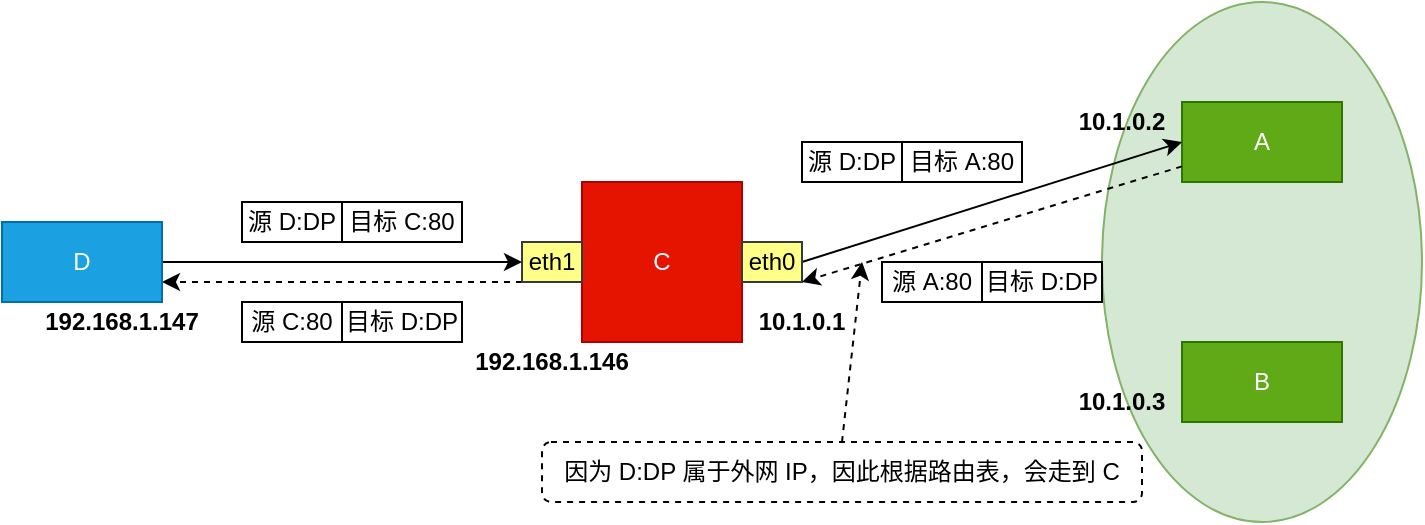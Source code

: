 <mxfile version="20.8.20" type="device"><diagram name="第 1 页" id="1VWYr_NkB-bpFT_rBexl"><mxGraphModel dx="1259" dy="679" grid="1" gridSize="10" guides="1" tooltips="1" connect="1" arrows="1" fold="1" page="1" pageScale="1" pageWidth="827" pageHeight="1169" math="0" shadow="0"><root><mxCell id="0"/><mxCell id="1" parent="0"/><mxCell id="9moQgpRJ7shedRwbL66T-1" value="" style="ellipse;whiteSpace=wrap;html=1;fillColor=#d5e8d4;strokeColor=#82b366;" vertex="1" parent="1"><mxGeometry x="610" y="150" width="160" height="260" as="geometry"/></mxCell><mxCell id="9moQgpRJ7shedRwbL66T-2" value="A" style="rounded=0;whiteSpace=wrap;html=1;fillColor=#60a917;strokeColor=#2D7600;fontColor=#ffffff;" vertex="1" parent="1"><mxGeometry x="650" y="200" width="80" height="40" as="geometry"/></mxCell><mxCell id="9moQgpRJ7shedRwbL66T-3" value="B" style="rounded=0;whiteSpace=wrap;html=1;fillColor=#60a917;strokeColor=#2D7600;fontColor=#ffffff;" vertex="1" parent="1"><mxGeometry x="650" y="320" width="80" height="40" as="geometry"/></mxCell><mxCell id="9moQgpRJ7shedRwbL66T-4" value="C" style="rounded=0;whiteSpace=wrap;html=1;fillColor=#e51400;fontColor=#ffffff;strokeColor=#B20000;" vertex="1" parent="1"><mxGeometry x="350" y="240" width="80" height="80" as="geometry"/></mxCell><mxCell id="9moQgpRJ7shedRwbL66T-25" style="edgeStyle=none;rounded=0;orthogonalLoop=1;jettySize=auto;html=1;exitX=0;exitY=1;exitDx=0;exitDy=0;entryX=1;entryY=0.75;entryDx=0;entryDy=0;dashed=1;" edge="1" parent="1" source="9moQgpRJ7shedRwbL66T-5" target="9moQgpRJ7shedRwbL66T-10"><mxGeometry relative="1" as="geometry"/></mxCell><mxCell id="9moQgpRJ7shedRwbL66T-5" value="eth1" style="rounded=0;whiteSpace=wrap;html=1;fillColor=#ffff88;strokeColor=#36393d;" vertex="1" parent="1"><mxGeometry x="320" y="270" width="30" height="20" as="geometry"/></mxCell><mxCell id="9moQgpRJ7shedRwbL66T-6" style="rounded=0;orthogonalLoop=1;jettySize=auto;html=1;exitX=1;exitY=0.5;exitDx=0;exitDy=0;entryX=0;entryY=0.5;entryDx=0;entryDy=0;" edge="1" parent="1" source="9moQgpRJ7shedRwbL66T-8" target="9moQgpRJ7shedRwbL66T-2"><mxGeometry relative="1" as="geometry"/></mxCell><mxCell id="9moQgpRJ7shedRwbL66T-8" value="eth0" style="rounded=0;whiteSpace=wrap;html=1;fillColor=#ffff88;strokeColor=#36393d;" vertex="1" parent="1"><mxGeometry x="430" y="270" width="30" height="20" as="geometry"/></mxCell><mxCell id="9moQgpRJ7shedRwbL66T-9" style="edgeStyle=none;rounded=0;orthogonalLoop=1;jettySize=auto;html=1;exitX=1;exitY=0.5;exitDx=0;exitDy=0;entryX=0;entryY=0.5;entryDx=0;entryDy=0;" edge="1" parent="1" source="9moQgpRJ7shedRwbL66T-10" target="9moQgpRJ7shedRwbL66T-5"><mxGeometry relative="1" as="geometry"/></mxCell><mxCell id="9moQgpRJ7shedRwbL66T-10" value="D" style="rounded=0;whiteSpace=wrap;html=1;fillColor=#1ba1e2;fontColor=#ffffff;strokeColor=#006EAF;" vertex="1" parent="1"><mxGeometry x="60" y="260" width="80" height="40" as="geometry"/></mxCell><mxCell id="9moQgpRJ7shedRwbL66T-11" value="10.1.0.2" style="text;html=1;strokeColor=none;fillColor=none;align=center;verticalAlign=middle;whiteSpace=wrap;rounded=0;fontStyle=1" vertex="1" parent="1"><mxGeometry x="590" y="200" width="60" height="20" as="geometry"/></mxCell><mxCell id="9moQgpRJ7shedRwbL66T-12" value="10.1.0.1" style="text;html=1;strokeColor=none;fillColor=none;align=center;verticalAlign=middle;whiteSpace=wrap;rounded=0;fontStyle=1" vertex="1" parent="1"><mxGeometry x="430" y="300" width="60" height="20" as="geometry"/></mxCell><mxCell id="9moQgpRJ7shedRwbL66T-13" value="10.1.0.3" style="text;html=1;strokeColor=none;fillColor=none;align=center;verticalAlign=middle;whiteSpace=wrap;rounded=0;fontStyle=1" vertex="1" parent="1"><mxGeometry x="590" y="340" width="60" height="20" as="geometry"/></mxCell><mxCell id="9moQgpRJ7shedRwbL66T-14" value="192.168.1.146" style="text;html=1;strokeColor=none;fillColor=none;align=center;verticalAlign=middle;whiteSpace=wrap;rounded=0;fontStyle=1" vertex="1" parent="1"><mxGeometry x="292" y="320" width="86" height="20" as="geometry"/></mxCell><mxCell id="9moQgpRJ7shedRwbL66T-15" value="192.168.1.147" style="text;html=1;strokeColor=none;fillColor=none;align=center;verticalAlign=middle;whiteSpace=wrap;rounded=0;fontStyle=1" vertex="1" parent="1"><mxGeometry x="80" y="300" width="80" height="20" as="geometry"/></mxCell><mxCell id="9moQgpRJ7shedRwbL66T-16" value="源 D:DP" style="rounded=0;whiteSpace=wrap;html=1;" vertex="1" parent="1"><mxGeometry x="180" y="250" width="50" height="20" as="geometry"/></mxCell><mxCell id="9moQgpRJ7shedRwbL66T-17" value="目标 C:80" style="rounded=0;whiteSpace=wrap;html=1;" vertex="1" parent="1"><mxGeometry x="230" y="250" width="60" height="20" as="geometry"/></mxCell><mxCell id="9moQgpRJ7shedRwbL66T-18" value="源 D:DP" style="rounded=0;whiteSpace=wrap;html=1;" vertex="1" parent="1"><mxGeometry x="460" y="220" width="50" height="20" as="geometry"/></mxCell><mxCell id="9moQgpRJ7shedRwbL66T-19" value="目标 A:80" style="rounded=0;whiteSpace=wrap;html=1;" vertex="1" parent="1"><mxGeometry x="510" y="220" width="60" height="20" as="geometry"/></mxCell><mxCell id="9moQgpRJ7shedRwbL66T-20" style="rounded=0;orthogonalLoop=1;jettySize=auto;html=1;entryX=1;entryY=1;entryDx=0;entryDy=0;dashed=1;" edge="1" parent="1" source="9moQgpRJ7shedRwbL66T-2" target="9moQgpRJ7shedRwbL66T-8"><mxGeometry relative="1" as="geometry"><mxPoint x="570" y="280" as="sourcePoint"/><mxPoint x="510" y="280" as="targetPoint"/></mxGeometry></mxCell><mxCell id="9moQgpRJ7shedRwbL66T-21" value="源 A:80" style="rounded=0;whiteSpace=wrap;html=1;" vertex="1" parent="1"><mxGeometry x="500" y="280" width="50" height="20" as="geometry"/></mxCell><mxCell id="9moQgpRJ7shedRwbL66T-22" value="目标 D:DP" style="rounded=0;whiteSpace=wrap;html=1;" vertex="1" parent="1"><mxGeometry x="550" y="280" width="60" height="20" as="geometry"/></mxCell><mxCell id="9moQgpRJ7shedRwbL66T-24" style="rounded=0;orthogonalLoop=1;jettySize=auto;html=1;exitX=0.5;exitY=0;exitDx=0;exitDy=0;dashed=1;" edge="1" parent="1" source="9moQgpRJ7shedRwbL66T-23"><mxGeometry relative="1" as="geometry"><mxPoint x="490" y="280" as="targetPoint"/></mxGeometry></mxCell><mxCell id="9moQgpRJ7shedRwbL66T-23" value="因为 D:DP 属于外网 IP，因此根据路由表，会走到 C" style="rounded=1;whiteSpace=wrap;html=1;dashed=1;" vertex="1" parent="1"><mxGeometry x="330" y="370" width="300" height="30" as="geometry"/></mxCell><mxCell id="9moQgpRJ7shedRwbL66T-26" value="源 C:80" style="rounded=0;whiteSpace=wrap;html=1;" vertex="1" parent="1"><mxGeometry x="180" y="300" width="50" height="20" as="geometry"/></mxCell><mxCell id="9moQgpRJ7shedRwbL66T-27" value="目标 D:DP" style="rounded=0;whiteSpace=wrap;html=1;" vertex="1" parent="1"><mxGeometry x="230" y="300" width="60" height="20" as="geometry"/></mxCell></root></mxGraphModel></diagram></mxfile>